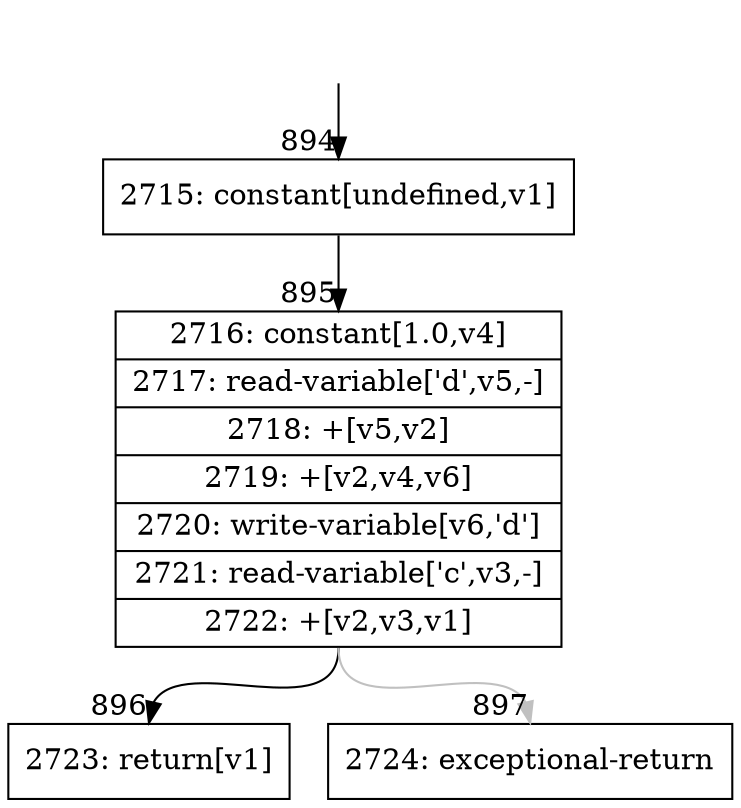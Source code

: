 digraph {
rankdir="TD"
BB_entry77[shape=none,label=""];
BB_entry77 -> BB894 [tailport=s, headport=n, headlabel="    894"]
BB894 [shape=record label="{2715: constant[undefined,v1]}" ] 
BB894 -> BB895 [tailport=s, headport=n, headlabel="      895"]
BB895 [shape=record label="{2716: constant[1.0,v4]|2717: read-variable['d',v5,-]|2718: +[v5,v2]|2719: +[v2,v4,v6]|2720: write-variable[v6,'d']|2721: read-variable['c',v3,-]|2722: +[v2,v3,v1]}" ] 
BB895 -> BB896 [tailport=s, headport=n, headlabel="      896"]
BB895 -> BB897 [tailport=s, headport=n, color=gray, headlabel="      897"]
BB896 [shape=record label="{2723: return[v1]}" ] 
BB897 [shape=record label="{2724: exceptional-return}" ] 
}
